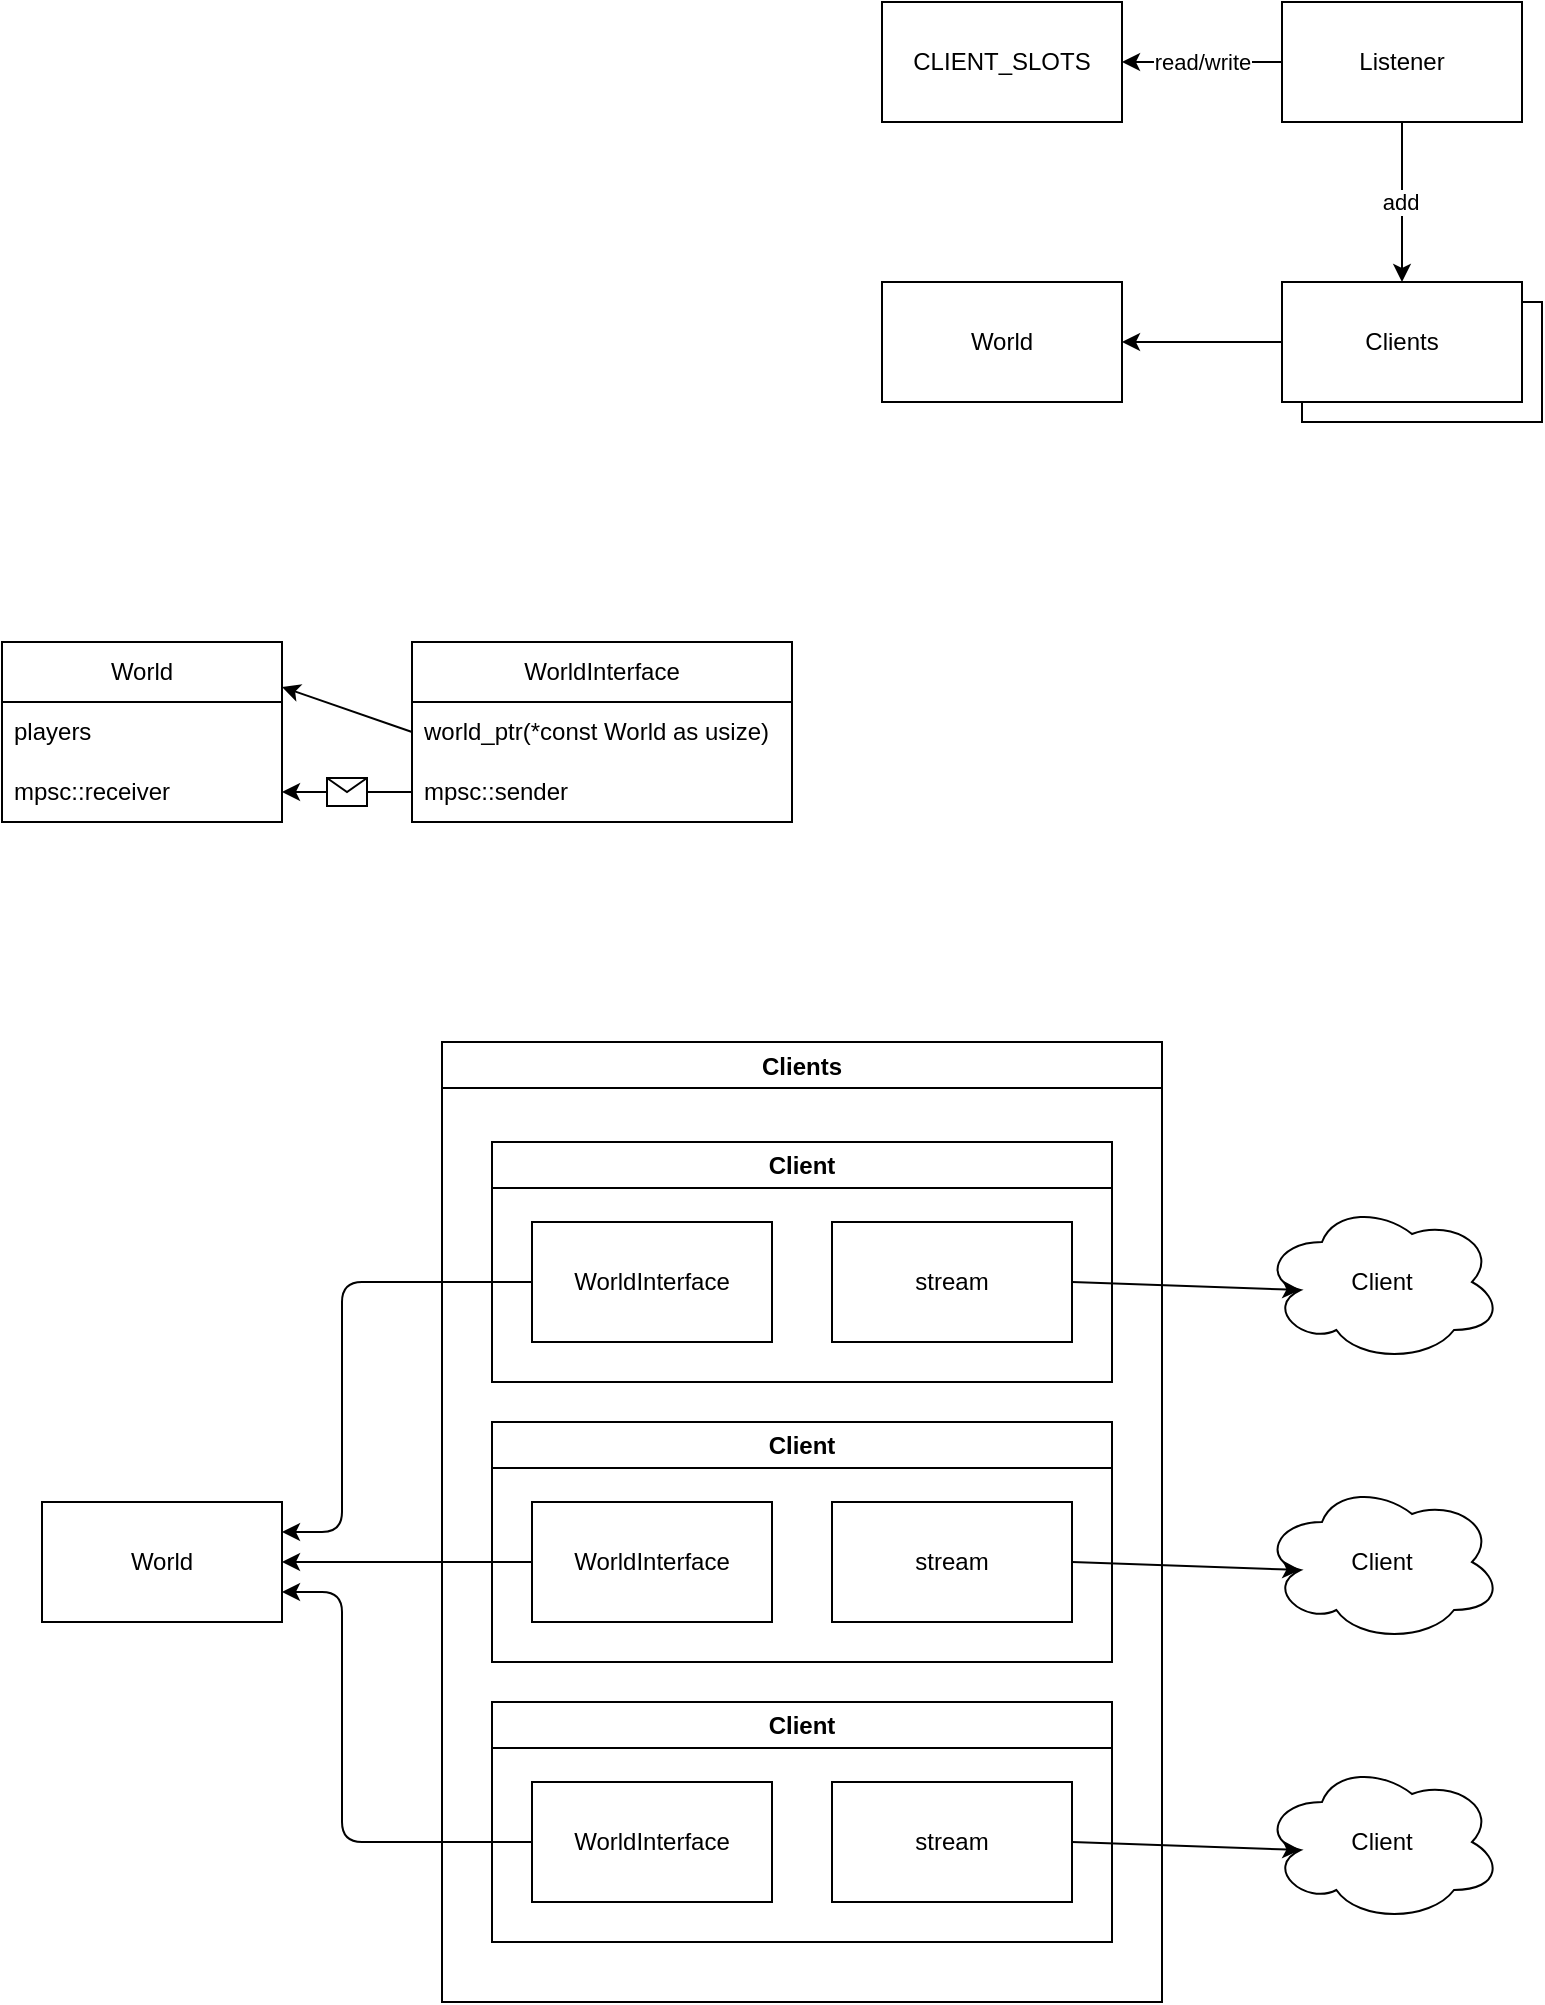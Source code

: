 <mxfile>
    <diagram id="mcUY3PQcTi7IV8eLHdXY" name="Page-1">
        <mxGraphModel dx="1697" dy="853" grid="1" gridSize="10" guides="1" tooltips="1" connect="1" arrows="1" fold="1" page="1" pageScale="1" pageWidth="850" pageHeight="1100" math="0" shadow="0">
            <root>
                <mxCell id="0"/>
                <mxCell id="1" parent="0"/>
                <mxCell id="9" value="World" style="rounded=0;whiteSpace=wrap;html=1;" vertex="1" parent="1">
                    <mxGeometry x="480" y="180" width="120" height="60" as="geometry"/>
                </mxCell>
                <mxCell id="11" value="Listener" style="rounded=0;whiteSpace=wrap;html=1;" vertex="1" parent="1">
                    <mxGeometry x="680" y="40" width="120" height="60" as="geometry"/>
                </mxCell>
                <mxCell id="13" value="" style="rounded=0;whiteSpace=wrap;html=1;" vertex="1" parent="1">
                    <mxGeometry x="690" y="190" width="120" height="60" as="geometry"/>
                </mxCell>
                <mxCell id="43" style="edgeStyle=none;html=1;exitX=0;exitY=0.5;exitDx=0;exitDy=0;" edge="1" parent="1" source="14" target="9">
                    <mxGeometry relative="1" as="geometry">
                        <mxPoint x="600" y="210" as="targetPoint"/>
                    </mxGeometry>
                </mxCell>
                <mxCell id="14" value="Clients" style="rounded=0;whiteSpace=wrap;html=1;" vertex="1" parent="1">
                    <mxGeometry x="680" y="180" width="120" height="60" as="geometry"/>
                </mxCell>
                <mxCell id="37" value="" style="endArrow=classic;html=1;exitX=0;exitY=0.5;exitDx=0;exitDy=0;entryX=1;entryY=0.5;entryDx=0;entryDy=0;" edge="1" parent="1" source="11" target="39">
                    <mxGeometry relative="1" as="geometry">
                        <mxPoint x="530" y="30" as="sourcePoint"/>
                        <mxPoint x="630" y="30" as="targetPoint"/>
                    </mxGeometry>
                </mxCell>
                <mxCell id="38" value="read/write" style="edgeLabel;resizable=0;html=1;align=center;verticalAlign=middle;" connectable="0" vertex="1" parent="37">
                    <mxGeometry relative="1" as="geometry">
                        <mxPoint as="offset"/>
                    </mxGeometry>
                </mxCell>
                <mxCell id="39" value="CLIENT_SLOTS" style="rounded=0;whiteSpace=wrap;html=1;" vertex="1" parent="1">
                    <mxGeometry x="480" y="40" width="120" height="60" as="geometry"/>
                </mxCell>
                <mxCell id="48" value="" style="endArrow=classic;html=1;exitX=0.5;exitY=1;exitDx=0;exitDy=0;entryX=0.5;entryY=0;entryDx=0;entryDy=0;" edge="1" parent="1" source="11" target="14">
                    <mxGeometry relative="1" as="geometry">
                        <mxPoint x="740" y="140" as="sourcePoint"/>
                        <mxPoint x="840" y="140" as="targetPoint"/>
                    </mxGeometry>
                </mxCell>
                <mxCell id="49" value="add" style="edgeLabel;resizable=0;html=1;align=center;verticalAlign=middle;" connectable="0" vertex="1" parent="48">
                    <mxGeometry relative="1" as="geometry">
                        <mxPoint x="-1" as="offset"/>
                    </mxGeometry>
                </mxCell>
                <mxCell id="60" value="Client" style="ellipse;shape=cloud;whiteSpace=wrap;html=1;" vertex="1" parent="1">
                    <mxGeometry x="670" y="640" width="120" height="80" as="geometry"/>
                </mxCell>
                <mxCell id="61" style="edgeStyle=none;html=1;exitX=1;exitY=0.5;exitDx=0;exitDy=0;entryX=0.16;entryY=0.55;entryDx=0;entryDy=0;entryPerimeter=0;" edge="1" parent="1" source="54" target="60">
                    <mxGeometry relative="1" as="geometry"/>
                </mxCell>
                <mxCell id="63" value="Clients" style="swimlane;" vertex="1" parent="1">
                    <mxGeometry x="260" y="560" width="360" height="480" as="geometry"/>
                </mxCell>
                <mxCell id="50" value="Client" style="swimlane;whiteSpace=wrap;html=1;" vertex="1" parent="63">
                    <mxGeometry x="25" y="50" width="310" height="120" as="geometry"/>
                </mxCell>
                <mxCell id="51" value="WorldInterface" style="rounded=0;whiteSpace=wrap;html=1;" vertex="1" parent="50">
                    <mxGeometry x="20" y="40" width="120" height="60" as="geometry"/>
                </mxCell>
                <mxCell id="54" value="stream" style="rounded=0;whiteSpace=wrap;html=1;" vertex="1" parent="50">
                    <mxGeometry x="170" y="40" width="120" height="60" as="geometry"/>
                </mxCell>
                <mxCell id="64" value="Client" style="swimlane;whiteSpace=wrap;html=1;" vertex="1" parent="63">
                    <mxGeometry x="25" y="190" width="310" height="120" as="geometry"/>
                </mxCell>
                <mxCell id="65" value="WorldInterface" style="rounded=0;whiteSpace=wrap;html=1;" vertex="1" parent="64">
                    <mxGeometry x="20" y="40" width="120" height="60" as="geometry"/>
                </mxCell>
                <mxCell id="66" value="stream" style="rounded=0;whiteSpace=wrap;html=1;" vertex="1" parent="64">
                    <mxGeometry x="170" y="40" width="120" height="60" as="geometry"/>
                </mxCell>
                <mxCell id="67" value="Client" style="swimlane;whiteSpace=wrap;html=1;" vertex="1" parent="63">
                    <mxGeometry x="25" y="330" width="310" height="120" as="geometry"/>
                </mxCell>
                <mxCell id="68" value="WorldInterface" style="rounded=0;whiteSpace=wrap;html=1;" vertex="1" parent="67">
                    <mxGeometry x="20" y="40" width="120" height="60" as="geometry"/>
                </mxCell>
                <mxCell id="69" value="stream" style="rounded=0;whiteSpace=wrap;html=1;" vertex="1" parent="67">
                    <mxGeometry x="170" y="40" width="120" height="60" as="geometry"/>
                </mxCell>
                <mxCell id="70" value="Client" style="ellipse;shape=cloud;whiteSpace=wrap;html=1;" vertex="1" parent="1">
                    <mxGeometry x="670" y="780" width="120" height="80" as="geometry"/>
                </mxCell>
                <mxCell id="71" value="Client" style="ellipse;shape=cloud;whiteSpace=wrap;html=1;" vertex="1" parent="1">
                    <mxGeometry x="670" y="920" width="120" height="80" as="geometry"/>
                </mxCell>
                <mxCell id="72" style="edgeStyle=none;html=1;exitX=1;exitY=0.5;exitDx=0;exitDy=0;entryX=0.16;entryY=0.55;entryDx=0;entryDy=0;entryPerimeter=0;" edge="1" parent="1" source="66" target="70">
                    <mxGeometry relative="1" as="geometry"/>
                </mxCell>
                <mxCell id="73" style="edgeStyle=none;html=1;exitX=1;exitY=0.5;exitDx=0;exitDy=0;entryX=0.16;entryY=0.55;entryDx=0;entryDy=0;entryPerimeter=0;" edge="1" parent="1" source="69" target="71">
                    <mxGeometry relative="1" as="geometry"/>
                </mxCell>
                <mxCell id="75" value="WorldInterface" style="swimlane;fontStyle=0;childLayout=stackLayout;horizontal=1;startSize=30;horizontalStack=0;resizeParent=1;resizeParentMax=0;resizeLast=0;collapsible=1;marginBottom=0;whiteSpace=wrap;html=1;" vertex="1" parent="1">
                    <mxGeometry x="245" y="360" width="190" height="90" as="geometry"/>
                </mxCell>
                <mxCell id="76" value="world_ptr(*const World as usize)" style="text;strokeColor=none;fillColor=none;align=left;verticalAlign=middle;spacingLeft=4;spacingRight=4;overflow=hidden;points=[[0,0.5],[1,0.5]];portConstraint=eastwest;rotatable=0;whiteSpace=wrap;html=1;" vertex="1" parent="75">
                    <mxGeometry y="30" width="190" height="30" as="geometry"/>
                </mxCell>
                <mxCell id="77" value="mpsc::sender" style="text;strokeColor=none;fillColor=none;align=left;verticalAlign=middle;spacingLeft=4;spacingRight=4;overflow=hidden;points=[[0,0.5],[1,0.5]];portConstraint=eastwest;rotatable=0;whiteSpace=wrap;html=1;" vertex="1" parent="75">
                    <mxGeometry y="60" width="190" height="30" as="geometry"/>
                </mxCell>
                <mxCell id="84" value="World" style="swimlane;fontStyle=0;childLayout=stackLayout;horizontal=1;startSize=30;horizontalStack=0;resizeParent=1;resizeParentMax=0;resizeLast=0;collapsible=1;marginBottom=0;whiteSpace=wrap;html=1;" vertex="1" parent="1">
                    <mxGeometry x="40" y="360" width="140" height="90" as="geometry"/>
                </mxCell>
                <mxCell id="85" value="players" style="text;strokeColor=none;fillColor=none;align=left;verticalAlign=middle;spacingLeft=4;spacingRight=4;overflow=hidden;points=[[0,0.5],[1,0.5]];portConstraint=eastwest;rotatable=0;whiteSpace=wrap;html=1;" vertex="1" parent="84">
                    <mxGeometry y="30" width="140" height="30" as="geometry"/>
                </mxCell>
                <mxCell id="86" value="mpsc::receiver" style="text;strokeColor=none;fillColor=none;align=left;verticalAlign=middle;spacingLeft=4;spacingRight=4;overflow=hidden;points=[[0,0.5],[1,0.5]];portConstraint=eastwest;rotatable=0;whiteSpace=wrap;html=1;" vertex="1" parent="84">
                    <mxGeometry y="60" width="140" height="30" as="geometry"/>
                </mxCell>
                <mxCell id="92" style="edgeStyle=none;html=1;exitX=0;exitY=0.5;exitDx=0;exitDy=0;entryX=1;entryY=0.25;entryDx=0;entryDy=0;" edge="1" parent="1" source="76" target="84">
                    <mxGeometry relative="1" as="geometry"/>
                </mxCell>
                <mxCell id="93" value="" style="endArrow=classic;html=1;" edge="1" parent="1" source="77" target="86">
                    <mxGeometry relative="1" as="geometry">
                        <mxPoint x="270" y="430" as="sourcePoint"/>
                        <mxPoint x="210" y="430" as="targetPoint"/>
                    </mxGeometry>
                </mxCell>
                <mxCell id="94" value="" style="shape=message;html=1;outlineConnect=0;" vertex="1" parent="93">
                    <mxGeometry width="20" height="14" relative="1" as="geometry">
                        <mxPoint x="-10" y="-7" as="offset"/>
                    </mxGeometry>
                </mxCell>
                <mxCell id="95" value="World" style="rounded=0;whiteSpace=wrap;html=1;" vertex="1" parent="1">
                    <mxGeometry x="60" y="790" width="120" height="60" as="geometry"/>
                </mxCell>
                <mxCell id="96" style="edgeStyle=none;html=1;exitX=0;exitY=0.5;exitDx=0;exitDy=0;entryX=1;entryY=0.25;entryDx=0;entryDy=0;" edge="1" parent="1" source="51" target="95">
                    <mxGeometry relative="1" as="geometry">
                        <Array as="points">
                            <mxPoint x="210" y="680"/>
                            <mxPoint x="210" y="805"/>
                        </Array>
                    </mxGeometry>
                </mxCell>
                <mxCell id="97" style="edgeStyle=none;html=1;exitX=0;exitY=0.5;exitDx=0;exitDy=0;entryX=1;entryY=0.5;entryDx=0;entryDy=0;" edge="1" parent="1" source="65" target="95">
                    <mxGeometry relative="1" as="geometry"/>
                </mxCell>
                <mxCell id="98" style="edgeStyle=none;html=1;exitX=0;exitY=0.5;exitDx=0;exitDy=0;entryX=1;entryY=0.75;entryDx=0;entryDy=0;" edge="1" parent="1" target="95">
                    <mxGeometry relative="1" as="geometry">
                        <mxPoint x="305" y="960" as="sourcePoint"/>
                        <mxPoint x="180" y="835" as="targetPoint"/>
                        <Array as="points">
                            <mxPoint x="210" y="960"/>
                            <mxPoint x="210" y="835"/>
                        </Array>
                    </mxGeometry>
                </mxCell>
            </root>
        </mxGraphModel>
    </diagram>
</mxfile>